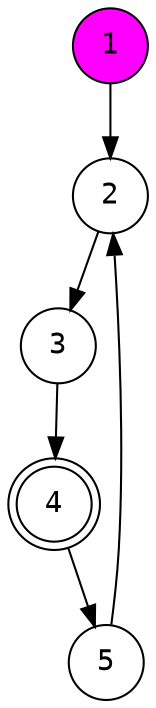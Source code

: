 digraph { node [ fontname = Courier ]
1 [ fillcolor = magenta style=filled shape=circle ]
2 [shape=circle ]
3 [shape=circle ]
4 [peripheries=2 shape=circle ]
5 [shape=circle ]

1 -> 2
2 -> 3
3 -> 4
4 -> 5
5 -> 2

}
